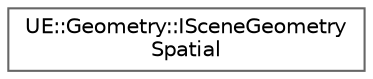 digraph "Graphical Class Hierarchy"
{
 // INTERACTIVE_SVG=YES
 // LATEX_PDF_SIZE
  bgcolor="transparent";
  edge [fontname=Helvetica,fontsize=10,labelfontname=Helvetica,labelfontsize=10];
  node [fontname=Helvetica,fontsize=10,shape=box,height=0.2,width=0.4];
  rankdir="LR";
  Node0 [id="Node000000",label="UE::Geometry::ISceneGeometry\lSpatial",height=0.2,width=0.4,color="grey40", fillcolor="white", style="filled",URL="$d4/d40/classUE_1_1Geometry_1_1ISceneGeometrySpatial.html",tooltip=" "];
}
